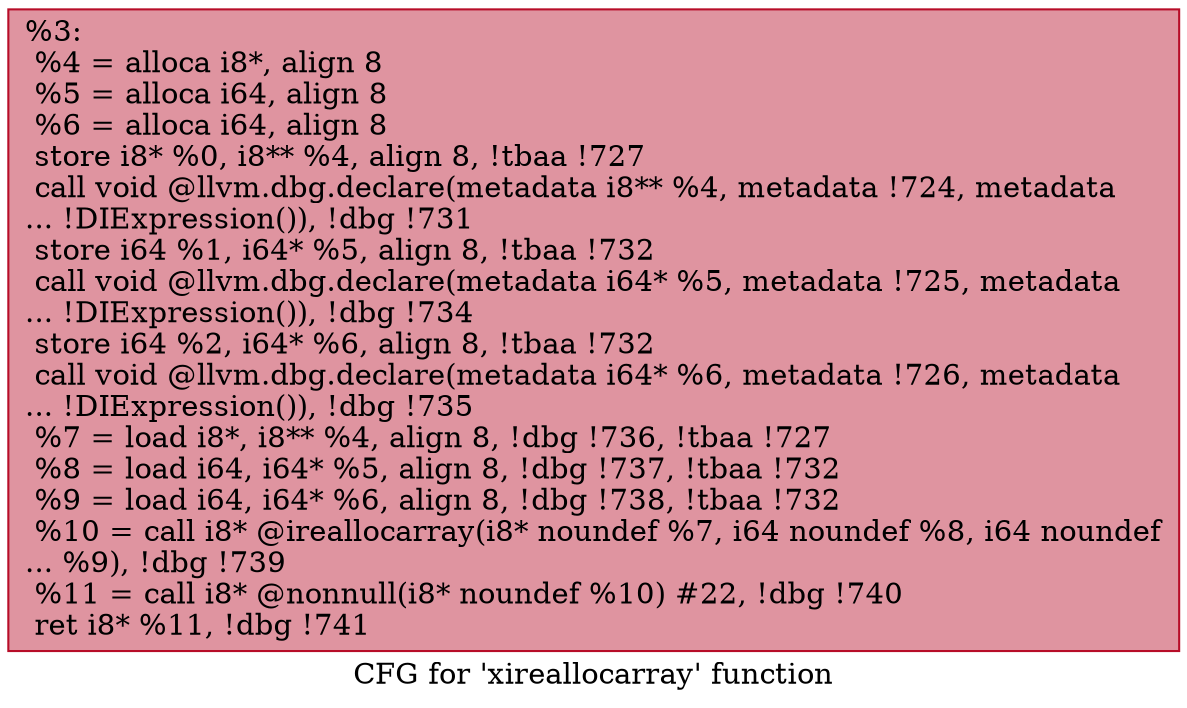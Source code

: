 digraph "CFG for 'xireallocarray' function" {
	label="CFG for 'xireallocarray' function";

	Node0x2440530 [shape=record,color="#b70d28ff", style=filled, fillcolor="#b70d2870",label="{%3:\l  %4 = alloca i8*, align 8\l  %5 = alloca i64, align 8\l  %6 = alloca i64, align 8\l  store i8* %0, i8** %4, align 8, !tbaa !727\l  call void @llvm.dbg.declare(metadata i8** %4, metadata !724, metadata\l... !DIExpression()), !dbg !731\l  store i64 %1, i64* %5, align 8, !tbaa !732\l  call void @llvm.dbg.declare(metadata i64* %5, metadata !725, metadata\l... !DIExpression()), !dbg !734\l  store i64 %2, i64* %6, align 8, !tbaa !732\l  call void @llvm.dbg.declare(metadata i64* %6, metadata !726, metadata\l... !DIExpression()), !dbg !735\l  %7 = load i8*, i8** %4, align 8, !dbg !736, !tbaa !727\l  %8 = load i64, i64* %5, align 8, !dbg !737, !tbaa !732\l  %9 = load i64, i64* %6, align 8, !dbg !738, !tbaa !732\l  %10 = call i8* @ireallocarray(i8* noundef %7, i64 noundef %8, i64 noundef\l... %9), !dbg !739\l  %11 = call i8* @nonnull(i8* noundef %10) #22, !dbg !740\l  ret i8* %11, !dbg !741\l}"];
}
